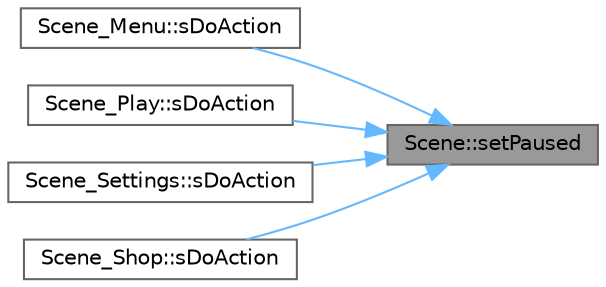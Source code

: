 digraph "Scene::setPaused"
{
 // LATEX_PDF_SIZE
  bgcolor="transparent";
  edge [fontname=Helvetica,fontsize=10,labelfontname=Helvetica,labelfontsize=10];
  node [fontname=Helvetica,fontsize=10,shape=box,height=0.2,width=0.4];
  rankdir="RL";
  Node1 [id="Node000001",label="Scene::setPaused",height=0.2,width=0.4,color="gray40", fillcolor="grey60", style="filled", fontcolor="black",tooltip="pure virtual abstract method for quiting a scene"];
  Node1 -> Node2 [id="edge1_Node000001_Node000002",dir="back",color="steelblue1",style="solid",tooltip=" "];
  Node2 [id="Node000002",label="Scene_Menu::sDoAction",height=0.2,width=0.4,color="grey40", fillcolor="white", style="filled",URL="$class_scene___menu.html#a1293fb9b99a662d7fa6416fbcf857541",tooltip="pure virtual method for the system of actions depending on the scene (Jump, move right,..."];
  Node1 -> Node3 [id="edge2_Node000001_Node000003",dir="back",color="steelblue1",style="solid",tooltip=" "];
  Node3 [id="Node000003",label="Scene_Play::sDoAction",height=0.2,width=0.4,color="grey40", fillcolor="white", style="filled",URL="$class_scene___play.html#a34a74b594e4c984c13462c71cc5d9962",tooltip="pure virtual method for the system of actions depending on the scene (Jump, move right,..."];
  Node1 -> Node4 [id="edge3_Node000001_Node000004",dir="back",color="steelblue1",style="solid",tooltip=" "];
  Node4 [id="Node000004",label="Scene_Settings::sDoAction",height=0.2,width=0.4,color="grey40", fillcolor="white", style="filled",URL="$class_scene___settings.html#a4da6738ad070d4fb99ce3675e636b160",tooltip="pure virtual method for the system of actions depending on the scene (Jump, move right,..."];
  Node1 -> Node5 [id="edge4_Node000001_Node000005",dir="back",color="steelblue1",style="solid",tooltip=" "];
  Node5 [id="Node000005",label="Scene_Shop::sDoAction",height=0.2,width=0.4,color="grey40", fillcolor="white", style="filled",URL="$class_scene___shop.html#a0fc8b233f8270161214ef4721e338db3",tooltip="pure virtual method for the system of actions depending on the scene (Jump, move right,..."];
}
